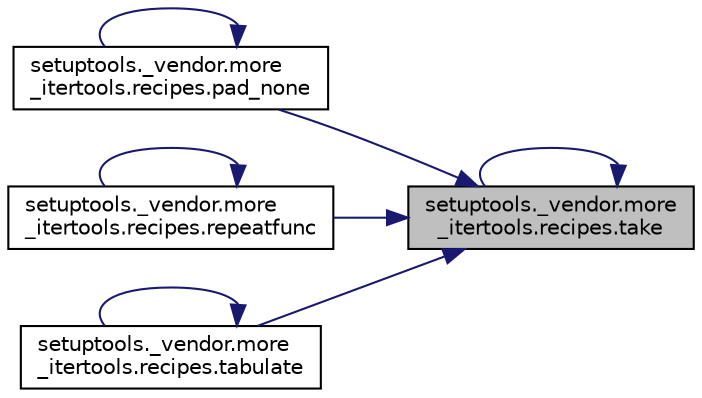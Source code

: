 digraph "setuptools._vendor.more_itertools.recipes.take"
{
 // LATEX_PDF_SIZE
  edge [fontname="Helvetica",fontsize="10",labelfontname="Helvetica",labelfontsize="10"];
  node [fontname="Helvetica",fontsize="10",shape=record];
  rankdir="RL";
  Node1 [label="setuptools._vendor.more\l_itertools.recipes.take",height=0.2,width=0.4,color="black", fillcolor="grey75", style="filled", fontcolor="black",tooltip=" "];
  Node1 -> Node2 [dir="back",color="midnightblue",fontsize="10",style="solid",fontname="Helvetica"];
  Node2 [label="setuptools._vendor.more\l_itertools.recipes.pad_none",height=0.2,width=0.4,color="black", fillcolor="white", style="filled",URL="$d3/da1/namespacesetuptools_1_1__vendor_1_1more__itertools_1_1recipes.html#a1b44a1acded637f59c3422ea8b6c7fd9",tooltip=" "];
  Node2 -> Node2 [dir="back",color="midnightblue",fontsize="10",style="solid",fontname="Helvetica"];
  Node1 -> Node3 [dir="back",color="midnightblue",fontsize="10",style="solid",fontname="Helvetica"];
  Node3 [label="setuptools._vendor.more\l_itertools.recipes.repeatfunc",height=0.2,width=0.4,color="black", fillcolor="white", style="filled",URL="$d3/da1/namespacesetuptools_1_1__vendor_1_1more__itertools_1_1recipes.html#a49c8c435445459b9b3cbdbb7e68692ec",tooltip=" "];
  Node3 -> Node3 [dir="back",color="midnightblue",fontsize="10",style="solid",fontname="Helvetica"];
  Node1 -> Node4 [dir="back",color="midnightblue",fontsize="10",style="solid",fontname="Helvetica"];
  Node4 [label="setuptools._vendor.more\l_itertools.recipes.tabulate",height=0.2,width=0.4,color="black", fillcolor="white", style="filled",URL="$d3/da1/namespacesetuptools_1_1__vendor_1_1more__itertools_1_1recipes.html#a5e469586263264b5ca8a6d1d71849cea",tooltip=" "];
  Node4 -> Node4 [dir="back",color="midnightblue",fontsize="10",style="solid",fontname="Helvetica"];
  Node1 -> Node1 [dir="back",color="midnightblue",fontsize="10",style="solid",fontname="Helvetica"];
}
